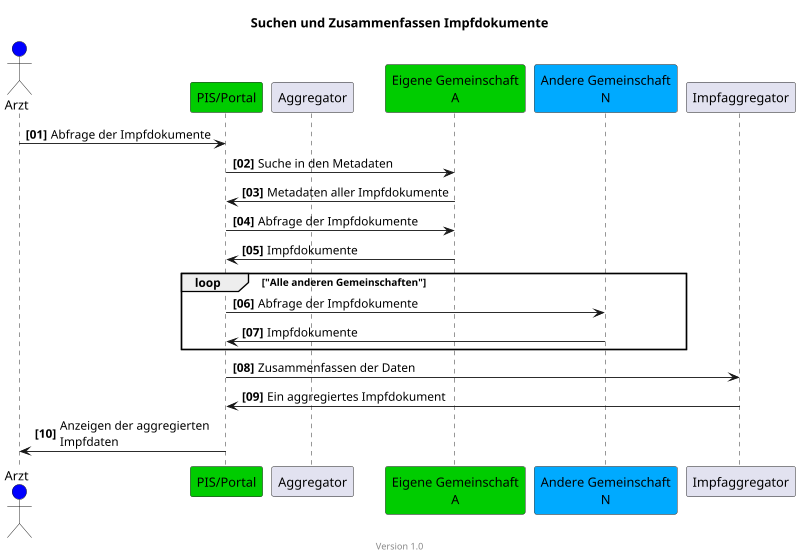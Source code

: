 @startuml
title Suchen und Zusammenfassen Impfdokumente
footer Version 1.0
skinparam responseMessageBelowArrow true
scale max 800 width

actor Arzt #blue
participant "PIS/Portal" #00CC00
participant "Aggregator"

participant "Eigene Gemeinschaft\nA" #00CC00

participant "Andere Gemeinschaft\nN" #00aaff


autonumber "<b>[00]"
Arzt -> "PIS/Portal": Abfrage der Impfdokumente
"PIS/Portal" -> "Eigene Gemeinschaft\nA": Suche in den Metadaten
"Eigene Gemeinschaft\nA" -> "PIS/Portal": Metadaten aller Impfdokumente
"PIS/Portal" -> "Eigene Gemeinschaft\nA": Abfrage der Impfdokumente
"Eigene Gemeinschaft\nA" -> "PIS/Portal": Impfdokumente

loop "Alle anderen Gemeinschaften"
"PIS/Portal" -> "Andere Gemeinschaft\nN": Abfrage der Impfdokumente
"Andere Gemeinschaft\nN" -> "PIS/Portal": Impfdokumente
end

"PIS/Portal" -> "Impfaggregator": Zusammenfassen der Daten
"Impfaggregator" ->  "PIS/Portal": Ein aggregiertes Impfdokument
"PIS/Portal" -> Arzt: Anzeigen der aggregierten\nImpfdaten

@enduml
